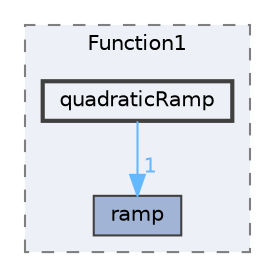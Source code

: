 digraph "src/OpenFOAM/primitives/functions/Function1/quadraticRamp"
{
 // LATEX_PDF_SIZE
  bgcolor="transparent";
  edge [fontname=Helvetica,fontsize=10,labelfontname=Helvetica,labelfontsize=10];
  node [fontname=Helvetica,fontsize=10,shape=box,height=0.2,width=0.4];
  compound=true
  subgraph clusterdir_bf4f273fcff898a8e57532425217d669 {
    graph [ bgcolor="#edf0f7", pencolor="grey50", label="Function1", fontname=Helvetica,fontsize=10 style="filled,dashed", URL="dir_bf4f273fcff898a8e57532425217d669.html",tooltip=""]
  dir_db837a9a779e4f4f8480520e283a1ec8 [label="ramp", fillcolor="#a2b4d6", color="grey25", style="filled", URL="dir_db837a9a779e4f4f8480520e283a1ec8.html",tooltip=""];
  dir_28829f9a0e1c7c0fc55d82c10b1559dd [label="quadraticRamp", fillcolor="#edf0f7", color="grey25", style="filled,bold", URL="dir_28829f9a0e1c7c0fc55d82c10b1559dd.html",tooltip=""];
  }
  dir_28829f9a0e1c7c0fc55d82c10b1559dd->dir_db837a9a779e4f4f8480520e283a1ec8 [headlabel="1", labeldistance=1.5 headhref="dir_003155_003176.html" href="dir_003155_003176.html" color="steelblue1" fontcolor="steelblue1"];
}
